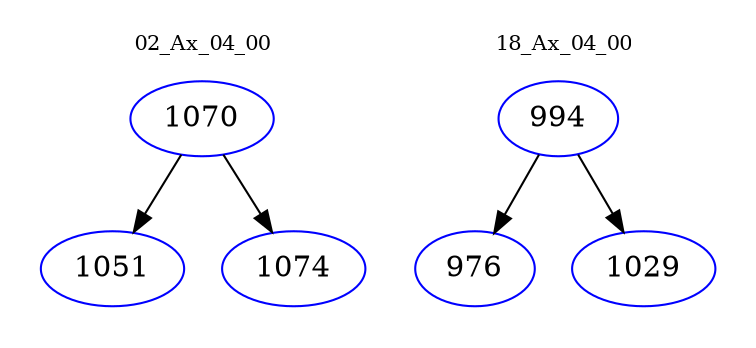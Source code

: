 digraph{
subgraph cluster_0 {
color = white
label = "02_Ax_04_00";
fontsize=10;
T0_1070 [label="1070", color="blue"]
T0_1070 -> T0_1051 [color="black"]
T0_1051 [label="1051", color="blue"]
T0_1070 -> T0_1074 [color="black"]
T0_1074 [label="1074", color="blue"]
}
subgraph cluster_1 {
color = white
label = "18_Ax_04_00";
fontsize=10;
T1_994 [label="994", color="blue"]
T1_994 -> T1_976 [color="black"]
T1_976 [label="976", color="blue"]
T1_994 -> T1_1029 [color="black"]
T1_1029 [label="1029", color="blue"]
}
}
